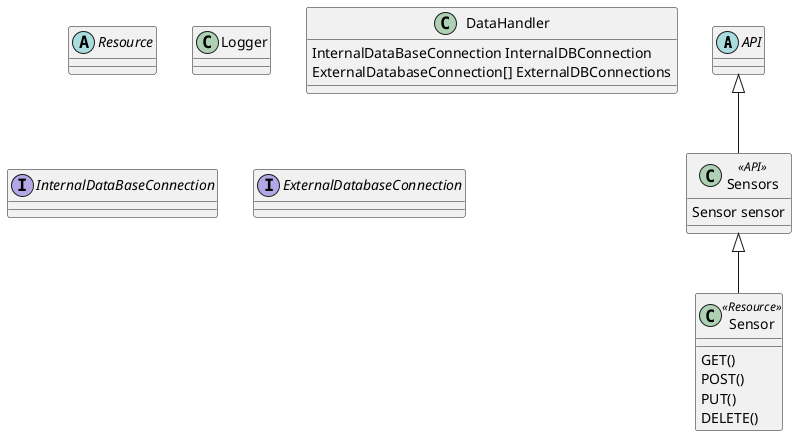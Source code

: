 @startuml 


API<|-- Sensors
Sensors<|--Sensor

abstract API{}
abstract Resource{}


class Logger{

}

class DataHandler{
    
InternalDataBaseConnection InternalDBConnection
ExternalDatabaseConnection[] ExternalDBConnections

}

class Sensors <<API>>{
    Sensor sensor
}
class Sensor <<Resource>>{
    GET()
    POST()
    PUT()
    DELETE()
}

Interface InternalDataBaseConnection
Interface ExternalDatabaseConnection

@enduml